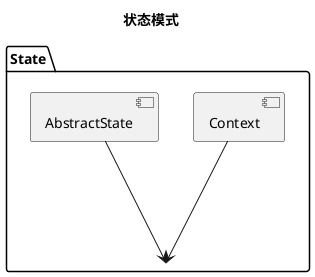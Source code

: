 @startuml
title 状态模式
package "State" {
[AbstractState] -> [State]
[Context] ---> [State]

}


@enduml
